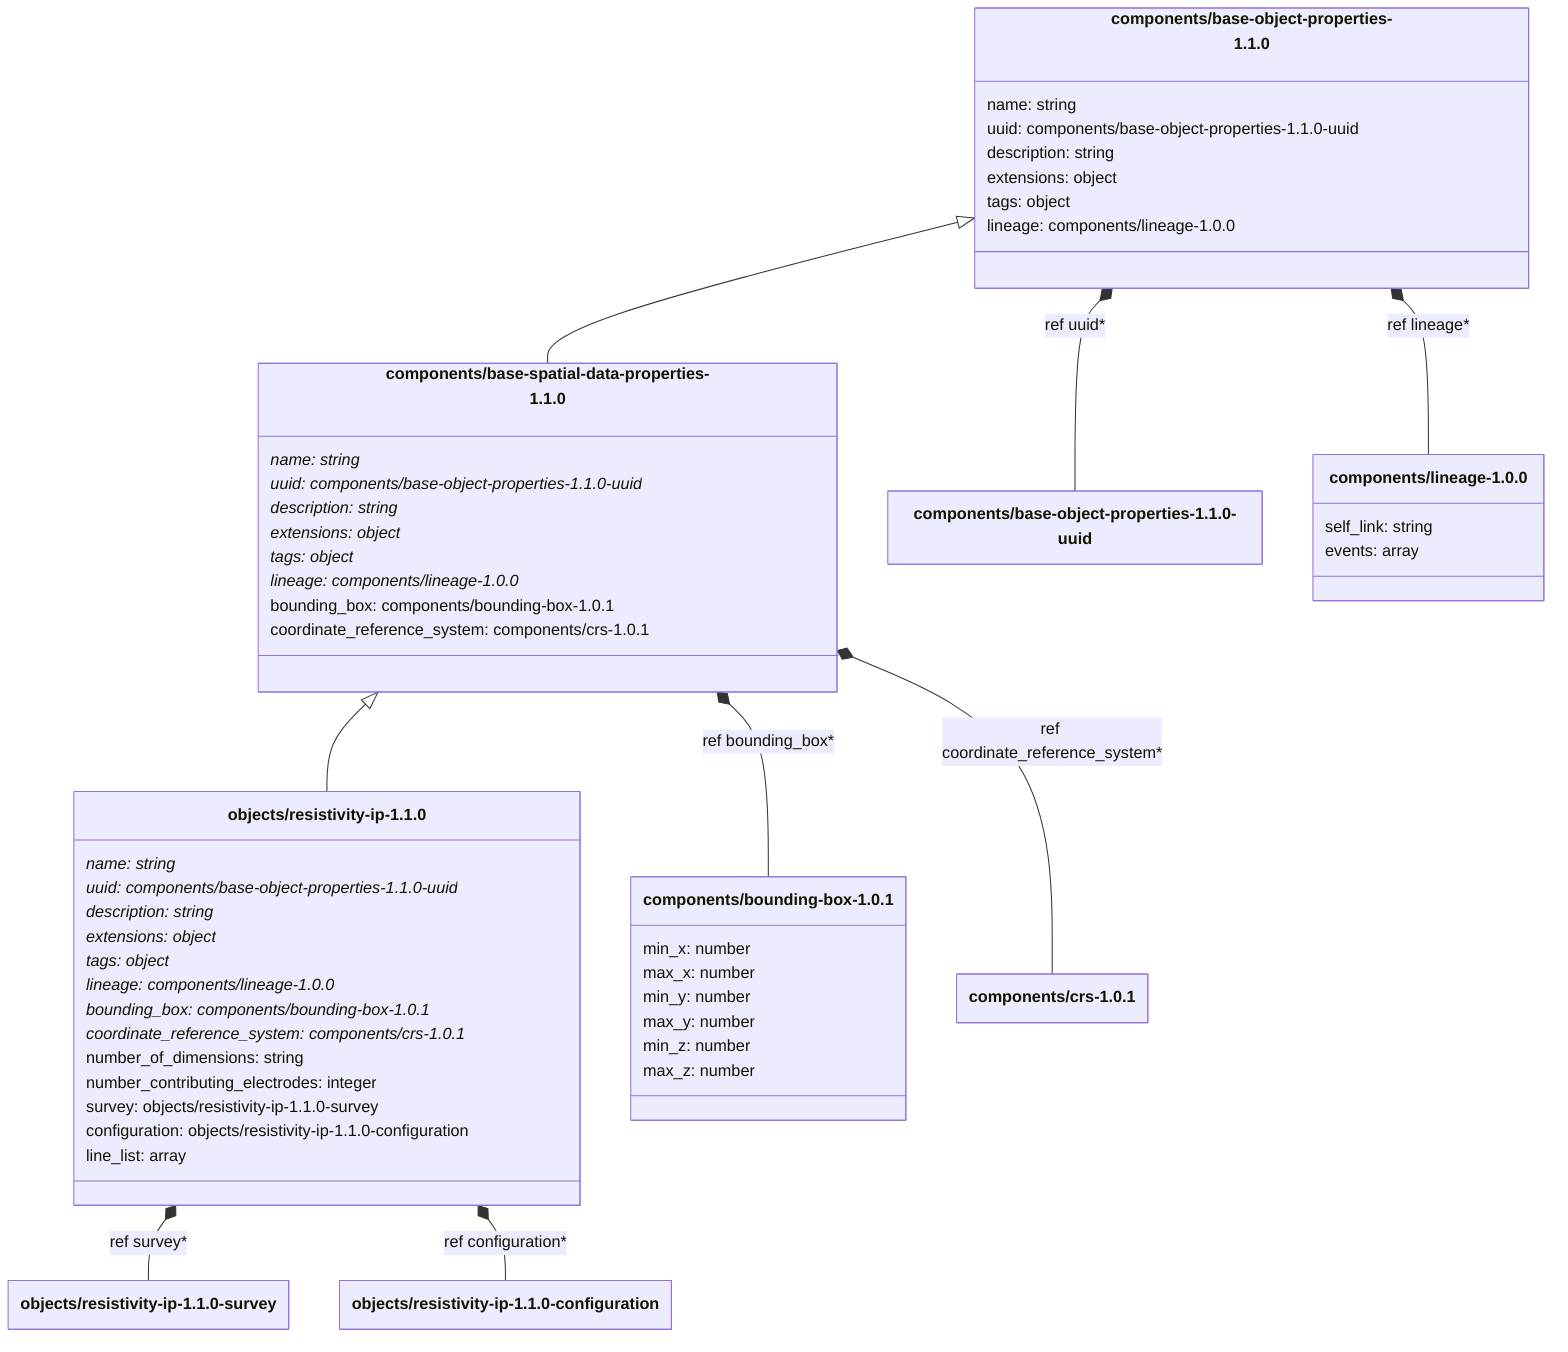 ---
config:
    class:
        hideEmptyMembersBox: true
---

classDiagram
    class `components/base-object-properties-1.1.0`:::schemaComponent {
        name: string
        uuid: components/base-object-properties-1.1.0-uuid
        description: string
        extensions: object
        tags: object
        lineage: components/lineage-1.0.0
    }
    class `components/base-spatial-data-properties-1.1.0`:::schemaComponent {
        name: string*
        uuid: components/base-object-properties-1.1.0-uuid*
        description: string*
        extensions: object*
        tags: object*
        lineage: components/lineage-1.0.0*
        bounding_box: components/bounding-box-1.0.1
        coordinate_reference_system: components/crs-1.0.1
    }
    `components/base-object-properties-1.1.0` <|-- `components/base-spatial-data-properties-1.1.0`
    class `objects/resistivity-ip-1.1.0`:::schemaObject {
        name: string*
        uuid: components/base-object-properties-1.1.0-uuid*
        description: string*
        extensions: object*
        tags: object*
        lineage: components/lineage-1.0.0*
        bounding_box: components/bounding-box-1.0.1*
        coordinate_reference_system: components/crs-1.0.1*
        number_of_dimensions: string
        number_contributing_electrodes: integer
        survey: objects/resistivity-ip-1.1.0-survey
        configuration: objects/resistivity-ip-1.1.0-configuration
        line_list: array
    }
    `components/base-spatial-data-properties-1.1.0` <|-- `objects/resistivity-ip-1.1.0`
    `components/base-object-properties-1.1.0` *-- `components/base-object-properties-1.1.0-uuid` : ref uuid*
    `components/base-object-properties-1.1.0` *-- `components/lineage-1.0.0` : ref lineage*
    `components/base-spatial-data-properties-1.1.0` *-- `components/bounding-box-1.0.1` : ref bounding_box*
    `components/base-spatial-data-properties-1.1.0` *-- `components/crs-1.0.1` : ref coordinate_reference_system*
    `objects/resistivity-ip-1.1.0` *-- `objects/resistivity-ip-1.1.0-survey` : ref survey*
    `objects/resistivity-ip-1.1.0` *-- `objects/resistivity-ip-1.1.0-configuration` : ref configuration*
    class `components/base-object-properties-1.1.0-uuid`:::schemaImplicit {
    }
    class `components/lineage-1.0.0`:::schemaComponent {
        self_link: string
        events: array
    }
    class `objects/resistivity-ip-1.1.0-configuration`:::schemaImplicit {
    }
    class `objects/resistivity-ip-1.1.0-survey`:::schemaImplicit {
    }
    class `components/bounding-box-1.0.1`:::schemaComponent {
        min_x: number
        max_x: number
        min_y: number
        max_y: number
        min_z: number
        max_z: number
    }
    class `components/crs-1.0.1`:::schemaComponent {
    }